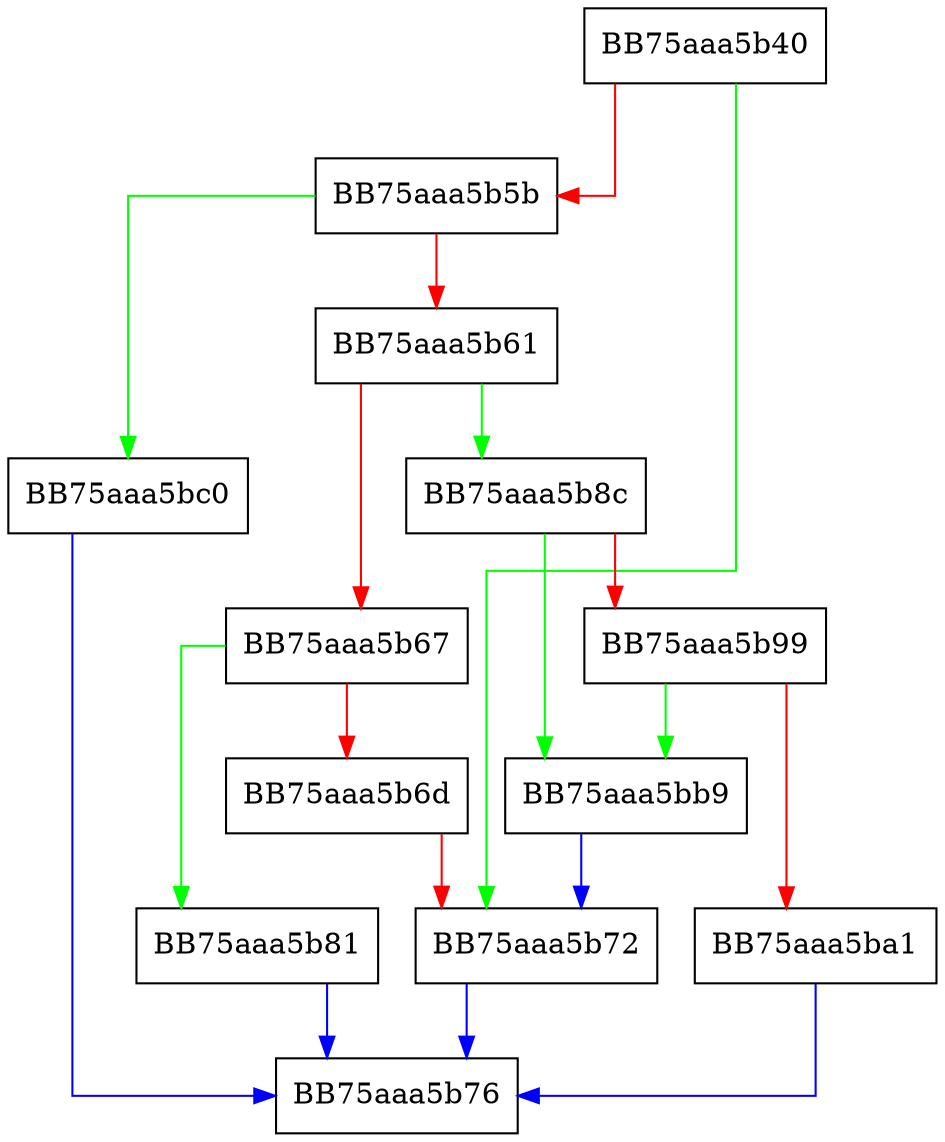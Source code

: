 digraph my_readfn {
  node [shape="box"];
  graph [splines=ortho];
  BB75aaa5b40 -> BB75aaa5b72 [color="green"];
  BB75aaa5b40 -> BB75aaa5b5b [color="red"];
  BB75aaa5b5b -> BB75aaa5bc0 [color="green"];
  BB75aaa5b5b -> BB75aaa5b61 [color="red"];
  BB75aaa5b61 -> BB75aaa5b8c [color="green"];
  BB75aaa5b61 -> BB75aaa5b67 [color="red"];
  BB75aaa5b67 -> BB75aaa5b81 [color="green"];
  BB75aaa5b67 -> BB75aaa5b6d [color="red"];
  BB75aaa5b6d -> BB75aaa5b72 [color="red"];
  BB75aaa5b72 -> BB75aaa5b76 [color="blue"];
  BB75aaa5b81 -> BB75aaa5b76 [color="blue"];
  BB75aaa5b8c -> BB75aaa5bb9 [color="green"];
  BB75aaa5b8c -> BB75aaa5b99 [color="red"];
  BB75aaa5b99 -> BB75aaa5bb9 [color="green"];
  BB75aaa5b99 -> BB75aaa5ba1 [color="red"];
  BB75aaa5ba1 -> BB75aaa5b76 [color="blue"];
  BB75aaa5bb9 -> BB75aaa5b72 [color="blue"];
  BB75aaa5bc0 -> BB75aaa5b76 [color="blue"];
}